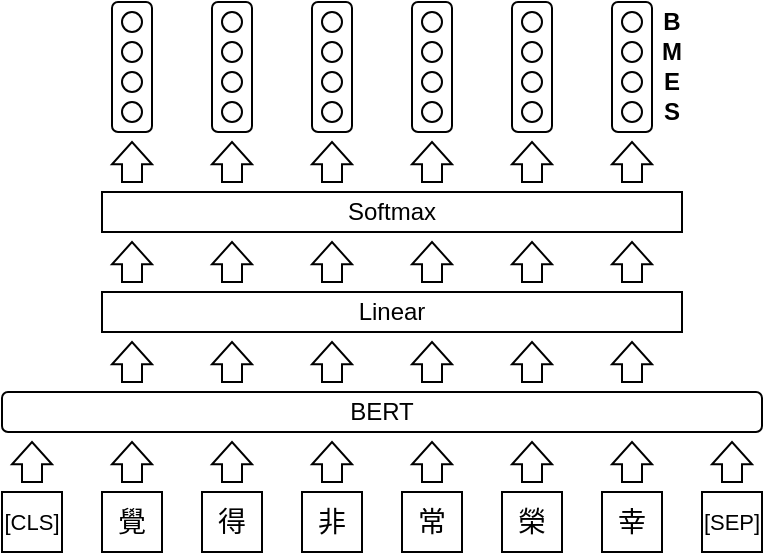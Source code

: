 <mxfile>
    <diagram id="9TPyMgF_mi7_yLZigMqu" name="Page-1">
        <mxGraphModel dx="843" dy="378" grid="1" gridSize="10" guides="1" tooltips="1" connect="1" arrows="1" fold="1" page="1" pageScale="1" pageWidth="850" pageHeight="1100" math="0" shadow="0">
            <root>
                <mxCell id="0"/>
                <mxCell id="1" parent="0"/>
                <mxCell id="2" value="&lt;font style=&quot;font-size: 12px;&quot;&gt;BERT&lt;/font&gt;" style="rounded=1;whiteSpace=wrap;html=1;fontSize=12;" parent="1" vertex="1">
                    <mxGeometry x="45" y="195" width="380" height="20" as="geometry"/>
                </mxCell>
                <mxCell id="3" value="覺" style="whiteSpace=wrap;html=1;aspect=fixed;fontSize=14;" parent="1" vertex="1">
                    <mxGeometry x="95" y="245" width="30" height="30" as="geometry"/>
                </mxCell>
                <mxCell id="4" value="得" style="whiteSpace=wrap;html=1;aspect=fixed;fontSize=14;" parent="1" vertex="1">
                    <mxGeometry x="145" y="245" width="30" height="30" as="geometry"/>
                </mxCell>
                <mxCell id="5" value="非" style="whiteSpace=wrap;html=1;aspect=fixed;fontSize=14;" parent="1" vertex="1">
                    <mxGeometry x="195" y="245" width="30" height="30" as="geometry"/>
                </mxCell>
                <mxCell id="6" value="常" style="whiteSpace=wrap;html=1;aspect=fixed;fontSize=14;" parent="1" vertex="1">
                    <mxGeometry x="245" y="245" width="30" height="30" as="geometry"/>
                </mxCell>
                <mxCell id="7" value="榮" style="whiteSpace=wrap;html=1;aspect=fixed;fontSize=14;" parent="1" vertex="1">
                    <mxGeometry x="295" y="245" width="30" height="30" as="geometry"/>
                </mxCell>
                <mxCell id="9" value="幸" style="whiteSpace=wrap;html=1;aspect=fixed;fontSize=14;" parent="1" vertex="1">
                    <mxGeometry x="345" y="245" width="30" height="30" as="geometry"/>
                </mxCell>
                <mxCell id="12" value="&lt;font style=&quot;font-size: 11px&quot;&gt;[CLS]&lt;/font&gt;" style="whiteSpace=wrap;html=1;aspect=fixed;fontSize=11;" parent="1" vertex="1">
                    <mxGeometry x="45" y="245" width="30" height="30" as="geometry"/>
                </mxCell>
                <mxCell id="13" value="&lt;font style=&quot;font-size: 11px&quot;&gt;[SEP]&lt;/font&gt;" style="whiteSpace=wrap;html=1;aspect=fixed;fontSize=11;" parent="1" vertex="1">
                    <mxGeometry x="395" y="245" width="30" height="30" as="geometry"/>
                </mxCell>
                <mxCell id="45" value="Linear" style="whiteSpace=wrap;html=1;fontSize=12;" parent="1" vertex="1">
                    <mxGeometry x="95" y="145" width="290" height="20" as="geometry"/>
                </mxCell>
                <mxCell id="66" value="Softmax" style="whiteSpace=wrap;html=1;fontSize=12;" parent="1" vertex="1">
                    <mxGeometry x="95" y="95" width="290" height="20" as="geometry"/>
                </mxCell>
                <mxCell id="124" value="" style="group" parent="1" vertex="1" connectable="0">
                    <mxGeometry x="50" y="120" width="370" height="20" as="geometry"/>
                </mxCell>
                <mxCell id="117" value="" style="html=1;shadow=0;dashed=0;align=center;verticalAlign=middle;shape=mxgraph.arrows2.arrow;dy=0.5;dx=11.18;direction=north;notch=0;fontSize=12;container=0;" parent="124" vertex="1">
                    <mxGeometry x="50" width="20" height="20" as="geometry"/>
                </mxCell>
                <mxCell id="118" value="" style="html=1;shadow=0;dashed=0;align=center;verticalAlign=middle;shape=mxgraph.arrows2.arrow;dy=0.5;dx=11.18;direction=north;notch=0;fontSize=12;container=0;" parent="124" vertex="1">
                    <mxGeometry x="100" width="20" height="20" as="geometry"/>
                </mxCell>
                <mxCell id="119" value="" style="html=1;shadow=0;dashed=0;align=center;verticalAlign=middle;shape=mxgraph.arrows2.arrow;dy=0.5;dx=11.18;direction=north;notch=0;fontSize=12;container=0;" parent="124" vertex="1">
                    <mxGeometry x="150" width="20" height="20" as="geometry"/>
                </mxCell>
                <mxCell id="120" value="" style="html=1;shadow=0;dashed=0;align=center;verticalAlign=middle;shape=mxgraph.arrows2.arrow;dy=0.5;dx=11.18;direction=north;notch=0;fontSize=12;container=0;" parent="124" vertex="1">
                    <mxGeometry x="200" width="20" height="20" as="geometry"/>
                </mxCell>
                <mxCell id="121" value="" style="html=1;shadow=0;dashed=0;align=center;verticalAlign=middle;shape=mxgraph.arrows2.arrow;dy=0.5;dx=11.18;direction=north;notch=0;fontSize=12;container=0;" parent="124" vertex="1">
                    <mxGeometry x="250" width="20" height="20" as="geometry"/>
                </mxCell>
                <mxCell id="122" value="" style="html=1;shadow=0;dashed=0;align=center;verticalAlign=middle;shape=mxgraph.arrows2.arrow;dy=0.5;dx=11.18;direction=north;notch=0;fontSize=12;container=0;" parent="124" vertex="1">
                    <mxGeometry x="300" width="20" height="20" as="geometry"/>
                </mxCell>
                <mxCell id="135" value="" style="group" parent="1" vertex="1" connectable="0">
                    <mxGeometry x="50" y="5" width="370" height="85" as="geometry"/>
                </mxCell>
                <mxCell id="125" value="" style="group" parent="135" vertex="1" connectable="0">
                    <mxGeometry y="65" width="370" height="20" as="geometry"/>
                </mxCell>
                <mxCell id="127" value="" style="html=1;shadow=0;dashed=0;align=center;verticalAlign=middle;shape=mxgraph.arrows2.arrow;dy=0.5;dx=11.18;direction=north;notch=0;fontSize=12;container=0;" parent="125" vertex="1">
                    <mxGeometry x="50" width="20" height="20" as="geometry"/>
                </mxCell>
                <mxCell id="128" value="" style="html=1;shadow=0;dashed=0;align=center;verticalAlign=middle;shape=mxgraph.arrows2.arrow;dy=0.5;dx=11.18;direction=north;notch=0;fontSize=12;container=0;" parent="125" vertex="1">
                    <mxGeometry x="100" width="20" height="20" as="geometry"/>
                </mxCell>
                <mxCell id="129" value="" style="html=1;shadow=0;dashed=0;align=center;verticalAlign=middle;shape=mxgraph.arrows2.arrow;dy=0.5;dx=11.18;direction=north;notch=0;fontSize=12;container=0;" parent="125" vertex="1">
                    <mxGeometry x="150" width="20" height="20" as="geometry"/>
                </mxCell>
                <mxCell id="130" value="" style="html=1;shadow=0;dashed=0;align=center;verticalAlign=middle;shape=mxgraph.arrows2.arrow;dy=0.5;dx=11.18;direction=north;notch=0;fontSize=12;container=0;" parent="125" vertex="1">
                    <mxGeometry x="200" width="20" height="20" as="geometry"/>
                </mxCell>
                <mxCell id="131" value="" style="html=1;shadow=0;dashed=0;align=center;verticalAlign=middle;shape=mxgraph.arrows2.arrow;dy=0.5;dx=11.18;direction=north;notch=0;fontSize=12;container=0;" parent="125" vertex="1">
                    <mxGeometry x="250" width="20" height="20" as="geometry"/>
                </mxCell>
                <mxCell id="132" value="" style="html=1;shadow=0;dashed=0;align=center;verticalAlign=middle;shape=mxgraph.arrows2.arrow;dy=0.5;dx=11.18;direction=north;notch=0;fontSize=12;container=0;" parent="125" vertex="1">
                    <mxGeometry x="300" width="20" height="20" as="geometry"/>
                </mxCell>
                <mxCell id="136" value="" style="group" parent="135" vertex="1" connectable="0">
                    <mxGeometry x="50" y="-5" width="320" height="65" as="geometry"/>
                </mxCell>
                <mxCell id="70" value="" style="rounded=1;whiteSpace=wrap;html=1;fontSize=12;container=0;" parent="136" vertex="1">
                    <mxGeometry width="20" height="65" as="geometry"/>
                </mxCell>
                <mxCell id="71" value="" style="ellipse;whiteSpace=wrap;html=1;aspect=fixed;fontSize=12;container=0;" parent="136" vertex="1">
                    <mxGeometry x="5" y="5" width="10" height="10" as="geometry"/>
                </mxCell>
                <mxCell id="72" value="" style="ellipse;whiteSpace=wrap;html=1;aspect=fixed;fontSize=12;container=0;" parent="136" vertex="1">
                    <mxGeometry x="5" y="20" width="10" height="10" as="geometry"/>
                </mxCell>
                <mxCell id="73" value="" style="ellipse;whiteSpace=wrap;html=1;aspect=fixed;fontSize=12;container=0;" parent="136" vertex="1">
                    <mxGeometry x="5" y="35" width="10" height="10" as="geometry"/>
                </mxCell>
                <mxCell id="74" value="" style="ellipse;whiteSpace=wrap;html=1;aspect=fixed;fontSize=12;container=0;" parent="136" vertex="1">
                    <mxGeometry x="5" y="50" width="10" height="10" as="geometry"/>
                </mxCell>
                <mxCell id="77" value="" style="rounded=1;whiteSpace=wrap;html=1;fontSize=12;container=0;" parent="136" vertex="1">
                    <mxGeometry x="50" width="20" height="65" as="geometry"/>
                </mxCell>
                <mxCell id="78" value="" style="ellipse;whiteSpace=wrap;html=1;aspect=fixed;fontSize=12;container=0;" parent="136" vertex="1">
                    <mxGeometry x="55" y="5" width="10" height="10" as="geometry"/>
                </mxCell>
                <mxCell id="79" value="" style="ellipse;whiteSpace=wrap;html=1;aspect=fixed;fontSize=12;container=0;" parent="136" vertex="1">
                    <mxGeometry x="55" y="20" width="10" height="10" as="geometry"/>
                </mxCell>
                <mxCell id="80" value="" style="ellipse;whiteSpace=wrap;html=1;aspect=fixed;fontSize=12;container=0;" parent="136" vertex="1">
                    <mxGeometry x="55" y="35" width="10" height="10" as="geometry"/>
                </mxCell>
                <mxCell id="81" value="" style="ellipse;whiteSpace=wrap;html=1;aspect=fixed;fontSize=12;container=0;" parent="136" vertex="1">
                    <mxGeometry x="55" y="50" width="10" height="10" as="geometry"/>
                </mxCell>
                <mxCell id="83" value="" style="rounded=1;whiteSpace=wrap;html=1;fontSize=12;container=0;" parent="136" vertex="1">
                    <mxGeometry x="100" width="20" height="65" as="geometry"/>
                </mxCell>
                <mxCell id="84" value="" style="ellipse;whiteSpace=wrap;html=1;aspect=fixed;fontSize=12;container=0;" parent="136" vertex="1">
                    <mxGeometry x="105" y="5" width="10" height="10" as="geometry"/>
                </mxCell>
                <mxCell id="85" value="" style="ellipse;whiteSpace=wrap;html=1;aspect=fixed;fontSize=12;container=0;" parent="136" vertex="1">
                    <mxGeometry x="105" y="20" width="10" height="10" as="geometry"/>
                </mxCell>
                <mxCell id="86" value="" style="ellipse;whiteSpace=wrap;html=1;aspect=fixed;fontSize=12;container=0;" parent="136" vertex="1">
                    <mxGeometry x="105" y="35" width="10" height="10" as="geometry"/>
                </mxCell>
                <mxCell id="87" value="" style="ellipse;whiteSpace=wrap;html=1;aspect=fixed;fontSize=12;container=0;" parent="136" vertex="1">
                    <mxGeometry x="105" y="50" width="10" height="10" as="geometry"/>
                </mxCell>
                <mxCell id="89" value="" style="rounded=1;whiteSpace=wrap;html=1;fontSize=12;container=0;" parent="136" vertex="1">
                    <mxGeometry x="150" width="20" height="65" as="geometry"/>
                </mxCell>
                <mxCell id="90" value="" style="ellipse;whiteSpace=wrap;html=1;aspect=fixed;fontSize=12;container=0;" parent="136" vertex="1">
                    <mxGeometry x="155" y="5" width="10" height="10" as="geometry"/>
                </mxCell>
                <mxCell id="91" value="" style="ellipse;whiteSpace=wrap;html=1;aspect=fixed;fontSize=12;container=0;" parent="136" vertex="1">
                    <mxGeometry x="155" y="20" width="10" height="10" as="geometry"/>
                </mxCell>
                <mxCell id="92" value="" style="ellipse;whiteSpace=wrap;html=1;aspect=fixed;fontSize=12;container=0;" parent="136" vertex="1">
                    <mxGeometry x="155" y="35" width="10" height="10" as="geometry"/>
                </mxCell>
                <mxCell id="93" value="" style="ellipse;whiteSpace=wrap;html=1;aspect=fixed;fontSize=12;container=0;" parent="136" vertex="1">
                    <mxGeometry x="155" y="50" width="10" height="10" as="geometry"/>
                </mxCell>
                <mxCell id="95" value="" style="rounded=1;whiteSpace=wrap;html=1;fontSize=12;container=0;" parent="136" vertex="1">
                    <mxGeometry x="200" width="20" height="65" as="geometry"/>
                </mxCell>
                <mxCell id="96" value="" style="ellipse;whiteSpace=wrap;html=1;aspect=fixed;fontSize=12;container=0;" parent="136" vertex="1">
                    <mxGeometry x="205" y="5" width="10" height="10" as="geometry"/>
                </mxCell>
                <mxCell id="97" value="" style="ellipse;whiteSpace=wrap;html=1;aspect=fixed;fontSize=12;container=0;" parent="136" vertex="1">
                    <mxGeometry x="205" y="20" width="10" height="10" as="geometry"/>
                </mxCell>
                <mxCell id="98" value="" style="ellipse;whiteSpace=wrap;html=1;aspect=fixed;fontSize=12;container=0;" parent="136" vertex="1">
                    <mxGeometry x="205" y="35" width="10" height="10" as="geometry"/>
                </mxCell>
                <mxCell id="99" value="" style="ellipse;whiteSpace=wrap;html=1;aspect=fixed;fontSize=12;container=0;" parent="136" vertex="1">
                    <mxGeometry x="205" y="50" width="10" height="10" as="geometry"/>
                </mxCell>
                <mxCell id="101" value="" style="rounded=1;whiteSpace=wrap;html=1;fontSize=12;container=0;" parent="136" vertex="1">
                    <mxGeometry x="250" width="20" height="65" as="geometry"/>
                </mxCell>
                <mxCell id="102" value="" style="ellipse;whiteSpace=wrap;html=1;aspect=fixed;fontSize=12;container=0;" parent="136" vertex="1">
                    <mxGeometry x="255" y="5" width="10" height="10" as="geometry"/>
                </mxCell>
                <mxCell id="103" value="" style="ellipse;whiteSpace=wrap;html=1;aspect=fixed;fontSize=12;container=0;" parent="136" vertex="1">
                    <mxGeometry x="255" y="20" width="10" height="10" as="geometry"/>
                </mxCell>
                <mxCell id="104" value="" style="ellipse;whiteSpace=wrap;html=1;aspect=fixed;fontSize=12;container=0;" parent="136" vertex="1">
                    <mxGeometry x="255" y="35" width="10" height="10" as="geometry"/>
                </mxCell>
                <mxCell id="105" value="" style="ellipse;whiteSpace=wrap;html=1;aspect=fixed;fontSize=12;container=0;" parent="136" vertex="1">
                    <mxGeometry x="255" y="50" width="10" height="10" as="geometry"/>
                </mxCell>
                <mxCell id="143" value="&lt;b&gt;B&lt;/b&gt;" style="text;html=1;strokeColor=none;fillColor=none;align=center;verticalAlign=middle;whiteSpace=wrap;rounded=0;fontSize=12;" parent="1" vertex="1">
                    <mxGeometry x="370" width="20" height="20" as="geometry"/>
                </mxCell>
                <mxCell id="144" value="&lt;b&gt;M&lt;/b&gt;" style="text;html=1;strokeColor=none;fillColor=none;align=center;verticalAlign=middle;whiteSpace=wrap;rounded=0;fontSize=12;" parent="1" vertex="1">
                    <mxGeometry x="370" y="15" width="20" height="20" as="geometry"/>
                </mxCell>
                <mxCell id="145" value="&lt;b&gt;E&lt;/b&gt;" style="text;html=1;strokeColor=none;fillColor=none;align=center;verticalAlign=middle;whiteSpace=wrap;rounded=0;fontSize=12;" parent="1" vertex="1">
                    <mxGeometry x="370" y="30" width="20" height="20" as="geometry"/>
                </mxCell>
                <mxCell id="146" value="&lt;b&gt;S&lt;/b&gt;" style="text;html=1;strokeColor=none;fillColor=none;align=center;verticalAlign=middle;whiteSpace=wrap;rounded=0;fontSize=12;" parent="1" vertex="1">
                    <mxGeometry x="370" y="45" width="20" height="20" as="geometry"/>
                </mxCell>
                <mxCell id="59" value="" style="html=1;shadow=0;dashed=0;align=center;verticalAlign=middle;shape=mxgraph.arrows2.arrow;dy=0.5;dx=11.18;direction=north;notch=0;fontSize=12;" parent="1" vertex="1">
                    <mxGeometry x="100" y="170" width="20" height="20" as="geometry"/>
                </mxCell>
                <mxCell id="60" value="" style="html=1;shadow=0;dashed=0;align=center;verticalAlign=middle;shape=mxgraph.arrows2.arrow;dy=0.5;dx=11.18;direction=north;notch=0;fontSize=12;" parent="1" vertex="1">
                    <mxGeometry x="150" y="170" width="20" height="20" as="geometry"/>
                </mxCell>
                <mxCell id="61" value="" style="html=1;shadow=0;dashed=0;align=center;verticalAlign=middle;shape=mxgraph.arrows2.arrow;dy=0.5;dx=11.18;direction=north;notch=0;fontSize=12;" parent="1" vertex="1">
                    <mxGeometry x="200" y="170" width="20" height="20" as="geometry"/>
                </mxCell>
                <mxCell id="62" value="" style="html=1;shadow=0;dashed=0;align=center;verticalAlign=middle;shape=mxgraph.arrows2.arrow;dy=0.5;dx=11.18;direction=north;notch=0;fontSize=12;" parent="1" vertex="1">
                    <mxGeometry x="250" y="170" width="20" height="20" as="geometry"/>
                </mxCell>
                <mxCell id="63" value="" style="html=1;shadow=0;dashed=0;align=center;verticalAlign=middle;shape=mxgraph.arrows2.arrow;dy=0.5;dx=11.18;direction=north;notch=0;fontSize=12;" parent="1" vertex="1">
                    <mxGeometry x="300" y="170" width="20" height="20" as="geometry"/>
                </mxCell>
                <mxCell id="64" value="" style="html=1;shadow=0;dashed=0;align=center;verticalAlign=middle;shape=mxgraph.arrows2.arrow;dy=0.5;dx=11.18;direction=north;notch=0;fontSize=12;" parent="1" vertex="1">
                    <mxGeometry x="350" y="170" width="20" height="20" as="geometry"/>
                </mxCell>
                <mxCell id="48" value="" style="html=1;shadow=0;dashed=0;align=center;verticalAlign=middle;shape=mxgraph.arrows2.arrow;dy=0.5;dx=11.18;direction=north;notch=0;fontSize=12;" parent="1" vertex="1">
                    <mxGeometry x="50" y="220" width="20" height="20" as="geometry"/>
                </mxCell>
                <mxCell id="50" value="" style="html=1;shadow=0;dashed=0;align=center;verticalAlign=middle;shape=mxgraph.arrows2.arrow;dy=0.5;dx=11.18;direction=north;notch=0;fontSize=12;" parent="1" vertex="1">
                    <mxGeometry x="100" y="220" width="20" height="20" as="geometry"/>
                </mxCell>
                <mxCell id="51" value="" style="html=1;shadow=0;dashed=0;align=center;verticalAlign=middle;shape=mxgraph.arrows2.arrow;dy=0.5;dx=11.18;direction=north;notch=0;fontSize=12;" parent="1" vertex="1">
                    <mxGeometry x="150" y="220" width="20" height="20" as="geometry"/>
                </mxCell>
                <mxCell id="52" value="" style="html=1;shadow=0;dashed=0;align=center;verticalAlign=middle;shape=mxgraph.arrows2.arrow;dy=0.5;dx=11.18;direction=north;notch=0;fontSize=12;" parent="1" vertex="1">
                    <mxGeometry x="200" y="220" width="20" height="20" as="geometry"/>
                </mxCell>
                <mxCell id="53" value="" style="html=1;shadow=0;dashed=0;align=center;verticalAlign=middle;shape=mxgraph.arrows2.arrow;dy=0.5;dx=11.18;direction=north;notch=0;fontSize=12;" parent="1" vertex="1">
                    <mxGeometry x="250" y="220" width="20" height="20" as="geometry"/>
                </mxCell>
                <mxCell id="54" value="" style="html=1;shadow=0;dashed=0;align=center;verticalAlign=middle;shape=mxgraph.arrows2.arrow;dy=0.5;dx=11.18;direction=north;notch=0;fontSize=12;" parent="1" vertex="1">
                    <mxGeometry x="300" y="220" width="20" height="20" as="geometry"/>
                </mxCell>
                <mxCell id="55" value="" style="html=1;shadow=0;dashed=0;align=center;verticalAlign=middle;shape=mxgraph.arrows2.arrow;dy=0.5;dx=11.18;direction=north;notch=0;fontSize=12;" parent="1" vertex="1">
                    <mxGeometry x="350" y="220" width="20" height="20" as="geometry"/>
                </mxCell>
                <mxCell id="56" value="" style="html=1;shadow=0;dashed=0;align=center;verticalAlign=middle;shape=mxgraph.arrows2.arrow;dy=0.5;dx=11.18;direction=north;notch=0;fontSize=12;" parent="1" vertex="1">
                    <mxGeometry x="400" y="220" width="20" height="20" as="geometry"/>
                </mxCell>
            </root>
        </mxGraphModel>
    </diagram>
</mxfile>